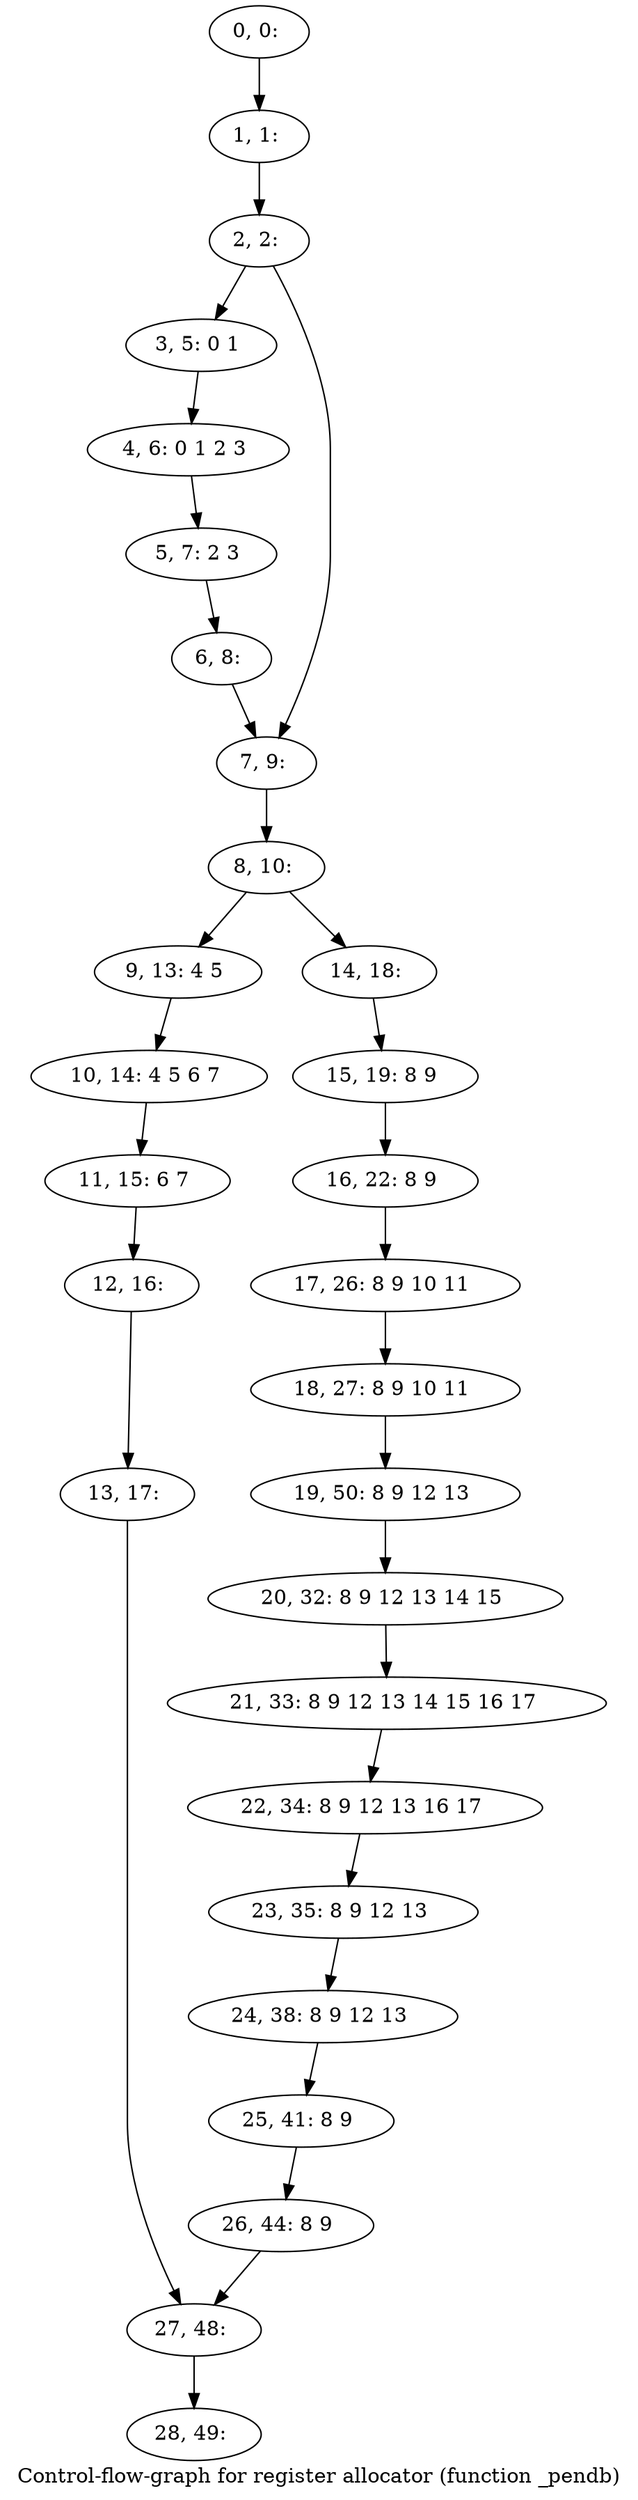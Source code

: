 digraph G {
graph [label="Control-flow-graph for register allocator (function _pendb)"]
0[label="0, 0: "];
1[label="1, 1: "];
2[label="2, 2: "];
3[label="3, 5: 0 1 "];
4[label="4, 6: 0 1 2 3 "];
5[label="5, 7: 2 3 "];
6[label="6, 8: "];
7[label="7, 9: "];
8[label="8, 10: "];
9[label="9, 13: 4 5 "];
10[label="10, 14: 4 5 6 7 "];
11[label="11, 15: 6 7 "];
12[label="12, 16: "];
13[label="13, 17: "];
14[label="14, 18: "];
15[label="15, 19: 8 9 "];
16[label="16, 22: 8 9 "];
17[label="17, 26: 8 9 10 11 "];
18[label="18, 27: 8 9 10 11 "];
19[label="19, 50: 8 9 12 13 "];
20[label="20, 32: 8 9 12 13 14 15 "];
21[label="21, 33: 8 9 12 13 14 15 16 17 "];
22[label="22, 34: 8 9 12 13 16 17 "];
23[label="23, 35: 8 9 12 13 "];
24[label="24, 38: 8 9 12 13 "];
25[label="25, 41: 8 9 "];
26[label="26, 44: 8 9 "];
27[label="27, 48: "];
28[label="28, 49: "];
0->1 ;
1->2 ;
2->3 ;
2->7 ;
3->4 ;
4->5 ;
5->6 ;
6->7 ;
7->8 ;
8->9 ;
8->14 ;
9->10 ;
10->11 ;
11->12 ;
12->13 ;
13->27 ;
14->15 ;
15->16 ;
16->17 ;
17->18 ;
18->19 ;
19->20 ;
20->21 ;
21->22 ;
22->23 ;
23->24 ;
24->25 ;
25->26 ;
26->27 ;
27->28 ;
}
